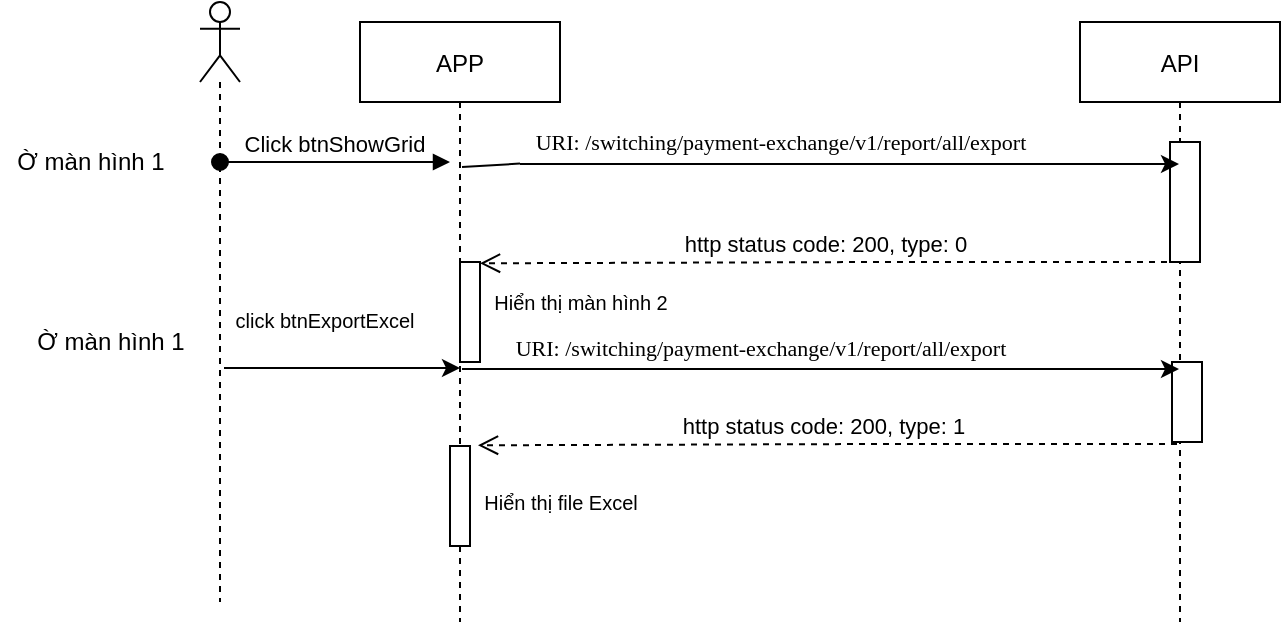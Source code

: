 <mxfile version="18.0.6" type="github" pages="3">
  <diagram id="kgpKYQtTHZ0yAKxKKP6v" name="Page-1">
    <mxGraphModel dx="1422" dy="762" grid="1" gridSize="10" guides="1" tooltips="1" connect="1" arrows="1" fold="1" page="1" pageScale="1" pageWidth="850" pageHeight="1100" math="0" shadow="0">
      <root>
        <mxCell id="0" />
        <mxCell id="1" parent="0" />
        <mxCell id="3nuBFxr9cyL0pnOWT2aG-1" value="APP" style="shape=umlLifeline;perimeter=lifelinePerimeter;container=1;collapsible=0;recursiveResize=0;rounded=0;shadow=0;strokeWidth=1;" parent="1" vertex="1">
          <mxGeometry x="290" y="90" width="100" height="300" as="geometry" />
        </mxCell>
        <mxCell id="3nuBFxr9cyL0pnOWT2aG-4" value="" style="points=[];perimeter=orthogonalPerimeter;rounded=0;shadow=0;strokeWidth=1;" parent="3nuBFxr9cyL0pnOWT2aG-1" vertex="1">
          <mxGeometry x="50" y="120" width="10" height="50" as="geometry" />
        </mxCell>
        <mxCell id="o7EJX53soIwEPVJFv9a2-25" value="" style="points=[];perimeter=orthogonalPerimeter;rounded=0;shadow=0;strokeWidth=1;" vertex="1" parent="3nuBFxr9cyL0pnOWT2aG-1">
          <mxGeometry x="45" y="212" width="10" height="50" as="geometry" />
        </mxCell>
        <mxCell id="3nuBFxr9cyL0pnOWT2aG-5" value="API" style="shape=umlLifeline;perimeter=lifelinePerimeter;container=1;collapsible=0;recursiveResize=0;rounded=0;shadow=0;strokeWidth=1;" parent="1" vertex="1">
          <mxGeometry x="650" y="90" width="100" height="300" as="geometry" />
        </mxCell>
        <mxCell id="3nuBFxr9cyL0pnOWT2aG-6" value="" style="points=[];perimeter=orthogonalPerimeter;rounded=0;shadow=0;strokeWidth=1;" parent="3nuBFxr9cyL0pnOWT2aG-5" vertex="1">
          <mxGeometry x="45" y="60" width="15" height="60" as="geometry" />
        </mxCell>
        <mxCell id="o7EJX53soIwEPVJFv9a2-16" value="" style="points=[];perimeter=orthogonalPerimeter;rounded=0;shadow=0;strokeWidth=1;" vertex="1" parent="3nuBFxr9cyL0pnOWT2aG-5">
          <mxGeometry x="46" y="170" width="15" height="40" as="geometry" />
        </mxCell>
        <mxCell id="o7EJX53soIwEPVJFv9a2-2" value="" style="shape=umlLifeline;participant=umlActor;perimeter=lifelinePerimeter;whiteSpace=wrap;html=1;container=1;collapsible=0;recursiveResize=0;verticalAlign=top;spacingTop=36;outlineConnect=0;" vertex="1" parent="1">
          <mxGeometry x="210" y="80" width="20" height="300" as="geometry" />
        </mxCell>
        <mxCell id="3nuBFxr9cyL0pnOWT2aG-3" value="Click btnShowGrid" style="verticalAlign=bottom;startArrow=oval;endArrow=block;startSize=8;shadow=0;strokeWidth=1;" parent="1" edge="1" source="o7EJX53soIwEPVJFv9a2-2">
          <mxGeometry relative="1" as="geometry">
            <mxPoint x="275" y="160" as="sourcePoint" />
            <mxPoint x="335" y="160" as="targetPoint" />
            <Array as="points">
              <mxPoint x="280" y="160" />
            </Array>
          </mxGeometry>
        </mxCell>
        <mxCell id="o7EJX53soIwEPVJFv9a2-4" value="Ờ màn hình 1" style="text;html=1;align=center;verticalAlign=middle;resizable=0;points=[];autosize=1;strokeColor=none;fillColor=none;" vertex="1" parent="1">
          <mxGeometry x="110" y="150" width="90" height="20" as="geometry" />
        </mxCell>
        <mxCell id="3nuBFxr9cyL0pnOWT2aG-10" value="http status code: 200, type: 0 " style="verticalAlign=bottom;endArrow=open;dashed=1;endSize=8;shadow=0;strokeWidth=1;entryX=1;entryY=0.013;entryDx=0;entryDy=0;entryPerimeter=0;" parent="1" source="3nuBFxr9cyL0pnOWT2aG-5" target="3nuBFxr9cyL0pnOWT2aG-4" edge="1">
          <mxGeometry relative="1" as="geometry">
            <mxPoint x="410" y="267" as="targetPoint" />
            <Array as="points">
              <mxPoint x="550" y="210" />
            </Array>
          </mxGeometry>
        </mxCell>
        <mxCell id="o7EJX53soIwEPVJFv9a2-7" value="&lt;font style=&quot;font-size: 10px;&quot;&gt;Hiển thị màn hình 2&lt;/font&gt;" style="text;html=1;align=center;verticalAlign=middle;resizable=0;points=[];autosize=1;strokeColor=none;fillColor=none;" vertex="1" parent="1">
          <mxGeometry x="350" y="220" width="100" height="20" as="geometry" />
        </mxCell>
        <mxCell id="o7EJX53soIwEPVJFv9a2-10" value="click btnExportExcel" style="text;html=1;align=center;verticalAlign=middle;resizable=0;points=[];autosize=1;strokeColor=none;fillColor=none;fontSize=10;" vertex="1" parent="1">
          <mxGeometry x="222" y="229" width="100" height="20" as="geometry" />
        </mxCell>
        <mxCell id="o7EJX53soIwEPVJFv9a2-14" value="" style="endArrow=classic;html=1;rounded=0;fontSize=10;exitX=0;exitY=1.05;exitDx=0;exitDy=0;exitPerimeter=0;" edge="1" parent="1">
          <mxGeometry width="50" height="50" relative="1" as="geometry">
            <mxPoint x="222" y="263" as="sourcePoint" />
            <mxPoint x="340" y="263" as="targetPoint" />
          </mxGeometry>
        </mxCell>
        <mxCell id="o7EJX53soIwEPVJFv9a2-17" value="Ờ màn hình 1" style="text;html=1;align=center;verticalAlign=middle;resizable=0;points=[];autosize=1;strokeColor=none;fillColor=none;" vertex="1" parent="1">
          <mxGeometry x="120" y="240" width="90" height="20" as="geometry" />
        </mxCell>
        <mxCell id="o7EJX53soIwEPVJFv9a2-18" value="" style="endArrow=classic;html=1;rounded=0;fontSize=10;exitX=0;exitY=1.05;exitDx=0;exitDy=0;exitPerimeter=0;startArrow=none;" edge="1" parent="1" source="o7EJX53soIwEPVJFv9a2-21" target="3nuBFxr9cyL0pnOWT2aG-5">
          <mxGeometry width="50" height="50" relative="1" as="geometry">
            <mxPoint x="341" y="159.5" as="sourcePoint" />
            <mxPoint x="459" y="159.5" as="targetPoint" />
          </mxGeometry>
        </mxCell>
        <mxCell id="o7EJX53soIwEPVJFv9a2-19" value="" style="endArrow=classic;html=1;rounded=0;fontSize=10;exitX=0;exitY=1.05;exitDx=0;exitDy=0;exitPerimeter=0;" edge="1" parent="1">
          <mxGeometry width="50" height="50" relative="1" as="geometry">
            <mxPoint x="341" y="263.5" as="sourcePoint" />
            <mxPoint x="699.5" y="263.5" as="targetPoint" />
          </mxGeometry>
        </mxCell>
        <mxCell id="o7EJX53soIwEPVJFv9a2-20" value="&lt;span style=&quot;font-family: &amp;quot;Times New Roman&amp;quot;, serif;&quot;&gt;&lt;font style=&quot;font-size: 11px;&quot;&gt;URI: /switching/payment-exchange/v1/report/all/export&lt;/font&gt;&lt;/span&gt;" style="text;html=1;align=center;verticalAlign=middle;resizable=0;points=[];autosize=1;strokeColor=none;fillColor=none;fontSize=10;" vertex="1" parent="1">
          <mxGeometry x="360" y="243" width="260" height="20" as="geometry" />
        </mxCell>
        <mxCell id="o7EJX53soIwEPVJFv9a2-21" value="&lt;span style=&quot;font-family: &amp;quot;Times New Roman&amp;quot;, serif;&quot;&gt;&lt;font style=&quot;font-size: 11px;&quot;&gt;URI: /switching/payment-exchange/v1/report/all/export&lt;/font&gt;&lt;/span&gt;" style="text;html=1;align=center;verticalAlign=middle;resizable=0;points=[];autosize=1;strokeColor=none;fillColor=none;fontSize=10;" vertex="1" parent="1">
          <mxGeometry x="370" y="140" width="260" height="20" as="geometry" />
        </mxCell>
        <mxCell id="o7EJX53soIwEPVJFv9a2-22" value="" style="endArrow=none;html=1;rounded=0;fontSize=10;exitX=0;exitY=1.05;exitDx=0;exitDy=0;exitPerimeter=0;" edge="1" parent="1">
          <mxGeometry width="50" height="50" relative="1" as="geometry">
            <mxPoint x="341" y="162.5" as="sourcePoint" />
            <mxPoint x="370" y="160.767" as="targetPoint" />
          </mxGeometry>
        </mxCell>
        <mxCell id="o7EJX53soIwEPVJFv9a2-23" value="http status code: 200, type: 1 " style="verticalAlign=bottom;endArrow=open;dashed=1;endSize=8;shadow=0;strokeWidth=1;entryX=1;entryY=0.013;entryDx=0;entryDy=0;entryPerimeter=0;" edge="1" parent="1">
          <mxGeometry relative="1" as="geometry">
            <mxPoint x="349" y="301.65" as="targetPoint" />
            <mxPoint x="698.5" y="301" as="sourcePoint" />
            <Array as="points">
              <mxPoint x="549" y="301" />
            </Array>
          </mxGeometry>
        </mxCell>
        <mxCell id="o7EJX53soIwEPVJFv9a2-26" value="&lt;span style=&quot;font-size: 10px;&quot;&gt;Hiển thị file Excel&lt;/span&gt;" style="text;html=1;align=center;verticalAlign=middle;resizable=0;points=[];autosize=1;strokeColor=none;fillColor=none;" vertex="1" parent="1">
          <mxGeometry x="345" y="320" width="90" height="20" as="geometry" />
        </mxCell>
      </root>
    </mxGraphModel>
  </diagram>
  <diagram name="Copy of Page-1" id="rThtkuItFWvPmFTYsArK">
    <mxGraphModel dx="1422" dy="762" grid="1" gridSize="10" guides="1" tooltips="1" connect="1" arrows="1" fold="1" page="1" pageScale="1" pageWidth="850" pageHeight="1100" math="0" shadow="0">
      <root>
        <mxCell id="5rWed0gyWzJTtdcCPDwX-0" />
        <mxCell id="5rWed0gyWzJTtdcCPDwX-1" parent="5rWed0gyWzJTtdcCPDwX-0" />
        <mxCell id="5rWed0gyWzJTtdcCPDwX-2" value="APP" style="shape=umlLifeline;perimeter=lifelinePerimeter;container=1;collapsible=0;recursiveResize=0;rounded=0;shadow=0;strokeWidth=1;" vertex="1" parent="5rWed0gyWzJTtdcCPDwX-1">
          <mxGeometry x="290" y="91" width="100" height="390" as="geometry" />
        </mxCell>
        <mxCell id="5rWed0gyWzJTtdcCPDwX-3" value="" style="points=[];perimeter=orthogonalPerimeter;rounded=0;shadow=0;strokeWidth=1;" vertex="1" parent="5rWed0gyWzJTtdcCPDwX-2">
          <mxGeometry x="48" y="120" width="10" height="50" as="geometry" />
        </mxCell>
        <mxCell id="5rWed0gyWzJTtdcCPDwX-4" value="" style="points=[];perimeter=orthogonalPerimeter;rounded=0;shadow=0;strokeWidth=1;" vertex="1" parent="5rWed0gyWzJTtdcCPDwX-2">
          <mxGeometry x="45" y="212" width="10" height="58" as="geometry" />
        </mxCell>
        <mxCell id="-F1qOcbA_rAxNwIiu7Zt-2" value="" style="endArrow=classic;html=1;rounded=0;fontSize=10;exitX=0;exitY=1.05;exitDx=0;exitDy=0;exitPerimeter=0;" edge="1" parent="5rWed0gyWzJTtdcCPDwX-2">
          <mxGeometry width="50" height="50" relative="1" as="geometry">
            <mxPoint x="-63" y="270" as="sourcePoint" />
            <mxPoint x="55" y="270" as="targetPoint" />
          </mxGeometry>
        </mxCell>
        <mxCell id="-F1qOcbA_rAxNwIiu7Zt-9" value="" style="points=[];perimeter=orthogonalPerimeter;rounded=0;shadow=0;strokeWidth=1;" vertex="1" parent="5rWed0gyWzJTtdcCPDwX-2">
          <mxGeometry x="44" y="309" width="10" height="58" as="geometry" />
        </mxCell>
        <mxCell id="5rWed0gyWzJTtdcCPDwX-5" value="API" style="shape=umlLifeline;perimeter=lifelinePerimeter;container=1;collapsible=0;recursiveResize=0;rounded=0;shadow=0;strokeWidth=1;" vertex="1" parent="5rWed0gyWzJTtdcCPDwX-1">
          <mxGeometry x="650" y="90" width="100" height="390" as="geometry" />
        </mxCell>
        <mxCell id="5rWed0gyWzJTtdcCPDwX-6" value="" style="points=[];perimeter=orthogonalPerimeter;rounded=0;shadow=0;strokeWidth=1;" vertex="1" parent="5rWed0gyWzJTtdcCPDwX-5">
          <mxGeometry x="45" y="60" width="15" height="60" as="geometry" />
        </mxCell>
        <mxCell id="5rWed0gyWzJTtdcCPDwX-7" value="" style="points=[];perimeter=orthogonalPerimeter;rounded=0;shadow=0;strokeWidth=1;" vertex="1" parent="5rWed0gyWzJTtdcCPDwX-5">
          <mxGeometry x="46" y="170" width="15" height="40" as="geometry" />
        </mxCell>
        <mxCell id="-F1qOcbA_rAxNwIiu7Zt-7" value="" style="points=[];perimeter=orthogonalPerimeter;rounded=0;shadow=0;strokeWidth=1;" vertex="1" parent="5rWed0gyWzJTtdcCPDwX-5">
          <mxGeometry x="45" y="270" width="15" height="40" as="geometry" />
        </mxCell>
        <mxCell id="5rWed0gyWzJTtdcCPDwX-8" value="" style="shape=umlLifeline;participant=umlActor;perimeter=lifelinePerimeter;whiteSpace=wrap;html=1;container=1;collapsible=0;recursiveResize=0;verticalAlign=top;spacingTop=36;outlineConnect=0;" vertex="1" parent="5rWed0gyWzJTtdcCPDwX-1">
          <mxGeometry x="210" y="80" width="20" height="400" as="geometry" />
        </mxCell>
        <mxCell id="5rWed0gyWzJTtdcCPDwX-9" value="Click btnUploadFile" style="verticalAlign=bottom;startArrow=oval;endArrow=block;startSize=8;shadow=0;strokeWidth=1;" edge="1" parent="5rWed0gyWzJTtdcCPDwX-1" source="5rWed0gyWzJTtdcCPDwX-8">
          <mxGeometry relative="1" as="geometry">
            <mxPoint x="275" y="160" as="sourcePoint" />
            <mxPoint x="335" y="160" as="targetPoint" />
            <Array as="points">
              <mxPoint x="280" y="160" />
            </Array>
          </mxGeometry>
        </mxCell>
        <mxCell id="5rWed0gyWzJTtdcCPDwX-10" value="Ờ màn hình 1" style="text;html=1;align=center;verticalAlign=middle;resizable=0;points=[];autosize=1;strokeColor=none;fillColor=none;" vertex="1" parent="5rWed0gyWzJTtdcCPDwX-1">
          <mxGeometry x="110" y="150" width="90" height="20" as="geometry" />
        </mxCell>
        <mxCell id="5rWed0gyWzJTtdcCPDwX-11" value="http status code: 200 " style="verticalAlign=bottom;endArrow=open;dashed=1;endSize=8;shadow=0;strokeWidth=1;entryX=1;entryY=0.013;entryDx=0;entryDy=0;entryPerimeter=0;" edge="1" parent="5rWed0gyWzJTtdcCPDwX-1" source="5rWed0gyWzJTtdcCPDwX-5" target="5rWed0gyWzJTtdcCPDwX-3">
          <mxGeometry relative="1" as="geometry">
            <mxPoint x="410" y="267" as="targetPoint" />
            <Array as="points">
              <mxPoint x="550" y="210" />
            </Array>
          </mxGeometry>
        </mxCell>
        <mxCell id="5rWed0gyWzJTtdcCPDwX-12" value="&lt;font style=&quot;font-size: 10px;&quot;&gt;TB KQ upload thành công&lt;/font&gt;" style="text;html=1;align=center;verticalAlign=middle;resizable=0;points=[];autosize=1;strokeColor=none;fillColor=none;" vertex="1" parent="5rWed0gyWzJTtdcCPDwX-1">
          <mxGeometry x="351" y="220" width="130" height="20" as="geometry" />
        </mxCell>
        <mxCell id="5rWed0gyWzJTtdcCPDwX-13" value="click btnExportFile" style="text;html=1;align=center;verticalAlign=middle;resizable=0;points=[];autosize=1;strokeColor=none;fillColor=none;fontSize=10;" vertex="1" parent="5rWed0gyWzJTtdcCPDwX-1">
          <mxGeometry x="222" y="229" width="100" height="20" as="geometry" />
        </mxCell>
        <mxCell id="5rWed0gyWzJTtdcCPDwX-14" value="" style="endArrow=classic;html=1;rounded=0;fontSize=10;exitX=0;exitY=1.05;exitDx=0;exitDy=0;exitPerimeter=0;" edge="1" parent="5rWed0gyWzJTtdcCPDwX-1">
          <mxGeometry width="50" height="50" relative="1" as="geometry">
            <mxPoint x="222" y="263" as="sourcePoint" />
            <mxPoint x="340" y="263" as="targetPoint" />
          </mxGeometry>
        </mxCell>
        <mxCell id="5rWed0gyWzJTtdcCPDwX-15" value="Ờ màn hình 1" style="text;html=1;align=center;verticalAlign=middle;resizable=0;points=[];autosize=1;strokeColor=none;fillColor=none;" vertex="1" parent="5rWed0gyWzJTtdcCPDwX-1">
          <mxGeometry x="120" y="240" width="90" height="20" as="geometry" />
        </mxCell>
        <mxCell id="5rWed0gyWzJTtdcCPDwX-16" value="" style="endArrow=classic;html=1;rounded=0;fontSize=10;exitX=0;exitY=1.05;exitDx=0;exitDy=0;exitPerimeter=0;startArrow=none;" edge="1" parent="5rWed0gyWzJTtdcCPDwX-1" source="5rWed0gyWzJTtdcCPDwX-19" target="5rWed0gyWzJTtdcCPDwX-5">
          <mxGeometry width="50" height="50" relative="1" as="geometry">
            <mxPoint x="341" y="159.5" as="sourcePoint" />
            <mxPoint x="459" y="159.5" as="targetPoint" />
          </mxGeometry>
        </mxCell>
        <mxCell id="5rWed0gyWzJTtdcCPDwX-17" value="" style="endArrow=classic;html=1;rounded=0;fontSize=10;exitX=0;exitY=1.05;exitDx=0;exitDy=0;exitPerimeter=0;" edge="1" parent="5rWed0gyWzJTtdcCPDwX-1">
          <mxGeometry width="50" height="50" relative="1" as="geometry">
            <mxPoint x="341" y="263.5" as="sourcePoint" />
            <mxPoint x="699.5" y="263.5" as="targetPoint" />
          </mxGeometry>
        </mxCell>
        <mxCell id="5rWed0gyWzJTtdcCPDwX-18" value="&lt;font style=&quot;font-size: 12px;&quot;&gt;&lt;span style=&quot;font-family: &amp;quot;Times New Roman&amp;quot;, serif;&quot;&gt;&lt;font style=&quot;font-size: 12px;&quot;&gt;URI:&amp;nbsp;&lt;/font&gt;&lt;/span&gt;&lt;span style=&quot;font-family: &amp;quot;Times New Roman&amp;quot;, serif;&quot;&gt;/switching/payment-exchange/v1/report/export&lt;/span&gt;&lt;/font&gt;" style="text;html=1;align=center;verticalAlign=middle;resizable=0;points=[];autosize=1;strokeColor=none;fillColor=none;fontSize=10;" vertex="1" parent="5rWed0gyWzJTtdcCPDwX-1">
          <mxGeometry x="362" y="243" width="270" height="20" as="geometry" />
        </mxCell>
        <mxCell id="5rWed0gyWzJTtdcCPDwX-19" value="&lt;font style=&quot;font-size: 12px;&quot;&gt;&lt;span style=&quot;font-family: &amp;quot;Times New Roman&amp;quot;, serif;&quot;&gt;&lt;font style=&quot;font-size: 12px;&quot;&gt;URI:&amp;nbsp;&lt;/font&gt;&lt;/span&gt;&lt;span style=&quot;font-family: &amp;quot;Times New Roman&amp;quot;, serif;&quot;&gt;/switching/payment-exchange/v1/report/upload&lt;/span&gt;&lt;/font&gt;" style="text;html=1;align=center;verticalAlign=middle;resizable=0;points=[];autosize=1;strokeColor=none;fillColor=none;fontSize=10;" vertex="1" parent="5rWed0gyWzJTtdcCPDwX-1">
          <mxGeometry x="369" y="140" width="270" height="20" as="geometry" />
        </mxCell>
        <mxCell id="5rWed0gyWzJTtdcCPDwX-20" value="" style="endArrow=none;html=1;rounded=0;fontSize=10;exitX=0;exitY=1.05;exitDx=0;exitDy=0;exitPerimeter=0;" edge="1" parent="5rWed0gyWzJTtdcCPDwX-1">
          <mxGeometry width="50" height="50" relative="1" as="geometry">
            <mxPoint x="341" y="162.5" as="sourcePoint" />
            <mxPoint x="370" y="160.767" as="targetPoint" />
          </mxGeometry>
        </mxCell>
        <mxCell id="5rWed0gyWzJTtdcCPDwX-21" value="http status code: 200," style="verticalAlign=bottom;endArrow=open;dashed=1;endSize=8;shadow=0;strokeWidth=1;entryX=0.5;entryY=0.536;entryDx=0;entryDy=0;entryPerimeter=0;" edge="1" parent="5rWed0gyWzJTtdcCPDwX-1" target="5rWed0gyWzJTtdcCPDwX-2">
          <mxGeometry relative="1" as="geometry">
            <mxPoint x="349" y="301.65" as="targetPoint" />
            <mxPoint x="698.5" y="301" as="sourcePoint" />
            <Array as="points">
              <mxPoint x="549" y="301" />
            </Array>
          </mxGeometry>
        </mxCell>
        <mxCell id="5rWed0gyWzJTtdcCPDwX-22" value="&lt;span style=&quot;font-size: 10px;&quot;&gt;Hiển thị thông báo export thành công&lt;/span&gt;" style="text;html=1;align=center;verticalAlign=middle;resizable=0;points=[];autosize=1;strokeColor=none;fillColor=none;" vertex="1" parent="5rWed0gyWzJTtdcCPDwX-1">
          <mxGeometry x="340" y="320" width="180" height="20" as="geometry" />
        </mxCell>
        <mxCell id="-F1qOcbA_rAxNwIiu7Zt-0" value="doCheckData" style="text;html=1;align=center;verticalAlign=middle;resizable=0;points=[];autosize=1;strokeColor=none;fillColor=none;fontSize=12;fontColor=#000000;" vertex="1" parent="5rWed0gyWzJTtdcCPDwX-1">
          <mxGeometry x="710" y="160" width="90" height="20" as="geometry" />
        </mxCell>
        <mxCell id="-F1qOcbA_rAxNwIiu7Zt-1" value="Ờ màn hình 1" style="text;html=1;align=center;verticalAlign=middle;resizable=0;points=[];autosize=1;strokeColor=none;fillColor=none;" vertex="1" parent="5rWed0gyWzJTtdcCPDwX-1">
          <mxGeometry x="120" y="380" width="90" height="20" as="geometry" />
        </mxCell>
        <mxCell id="-F1qOcbA_rAxNwIiu7Zt-4" value="&lt;font style=&quot;font-size: 12px;&quot;&gt;&lt;font style=&quot;font-size: 12px;&quot;&gt;&lt;span style=&quot;font-family: &amp;quot;Times New Roman&amp;quot;, serif;&quot;&gt;&lt;font style=&quot;font-size: 12px;&quot;&gt;URI:&amp;nbsp;&lt;/font&gt;&lt;/span&gt;&lt;/font&gt;&lt;span style=&quot;font-family: &amp;quot;Times New Roman&amp;quot;, serif;&quot;&gt;/switching/payment-exchange/v1/report/update&lt;/span&gt;&lt;/font&gt;" style="text;html=1;align=center;verticalAlign=middle;resizable=0;points=[];autosize=1;strokeColor=none;fillColor=none;fontSize=10;" vertex="1" parent="5rWed0gyWzJTtdcCPDwX-1">
          <mxGeometry x="354" y="343" width="270" height="20" as="geometry" />
        </mxCell>
        <mxCell id="-F1qOcbA_rAxNwIiu7Zt-5" value="" style="endArrow=classic;html=1;rounded=0;fontSize=10;exitX=0;exitY=1.05;exitDx=0;exitDy=0;exitPerimeter=0;" edge="1" parent="5rWed0gyWzJTtdcCPDwX-1">
          <mxGeometry width="50" height="50" relative="1" as="geometry">
            <mxPoint x="340" y="363" as="sourcePoint" />
            <mxPoint x="698.5" y="363" as="targetPoint" />
          </mxGeometry>
        </mxCell>
        <mxCell id="-F1qOcbA_rAxNwIiu7Zt-6" value="doCheckStatus" style="text;html=1;align=center;verticalAlign=middle;resizable=0;points=[];autosize=1;strokeColor=none;fillColor=none;fontSize=12;fontColor=#000000;" vertex="1" parent="5rWed0gyWzJTtdcCPDwX-1">
          <mxGeometry x="705" y="363" width="100" height="20" as="geometry" />
        </mxCell>
        <mxCell id="-F1qOcbA_rAxNwIiu7Zt-8" value="http status code: 200, HTCM: HTCM00000 " style="verticalAlign=bottom;endArrow=open;dashed=1;endSize=8;shadow=0;strokeWidth=1;entryX=0.49;entryY=0.792;entryDx=0;entryDy=0;entryPerimeter=0;" edge="1" parent="5rWed0gyWzJTtdcCPDwX-1" target="5rWed0gyWzJTtdcCPDwX-2">
          <mxGeometry relative="1" as="geometry">
            <mxPoint x="350" y="400.65" as="targetPoint" />
            <mxPoint x="699.5" y="400" as="sourcePoint" />
            <Array as="points">
              <mxPoint x="550" y="400" />
            </Array>
          </mxGeometry>
        </mxCell>
        <mxCell id="-F1qOcbA_rAxNwIiu7Zt-10" value="&lt;span style=&quot;color: rgb(0, 0, 0); font-family: Helvetica; font-size: 10px; font-style: normal; font-variant-ligatures: normal; font-variant-caps: normal; font-weight: 400; letter-spacing: normal; orphans: 2; text-align: center; text-indent: 0px; text-transform: none; widows: 2; word-spacing: 0px; -webkit-text-stroke-width: 0px; background-color: rgb(248, 249, 250); text-decoration-thickness: initial; text-decoration-style: initial; text-decoration-color: initial; float: none; display: inline !important;&quot;&gt;TB cập nhật thành công&lt;/span&gt;" style="text;whiteSpace=wrap;html=1;fontSize=12;fontColor=#000000;" vertex="1" parent="5rWed0gyWzJTtdcCPDwX-1">
          <mxGeometry x="350" y="420" width="190" height="30" as="geometry" />
        </mxCell>
      </root>
    </mxGraphModel>
  </diagram>
  <diagram name="Copy of Copy of Page-1" id="67ynsD6MxtGLwxqYdTnF">
    <mxGraphModel dx="1422" dy="762" grid="1" gridSize="10" guides="1" tooltips="1" connect="1" arrows="1" fold="1" page="1" pageScale="1" pageWidth="850" pageHeight="1100" math="0" shadow="0">
      <root>
        <mxCell id="Rp1lkKeMAFYRvJQN9EwM-0" />
        <mxCell id="Rp1lkKeMAFYRvJQN9EwM-1" parent="Rp1lkKeMAFYRvJQN9EwM-0" />
        <mxCell id="Rp1lkKeMAFYRvJQN9EwM-2" value="APP" style="shape=umlLifeline;perimeter=lifelinePerimeter;container=1;collapsible=0;recursiveResize=0;rounded=0;shadow=0;strokeWidth=1;" vertex="1" parent="Rp1lkKeMAFYRvJQN9EwM-1">
          <mxGeometry x="290" y="91" width="100" height="390" as="geometry" />
        </mxCell>
        <mxCell id="Rp1lkKeMAFYRvJQN9EwM-3" value="" style="points=[];perimeter=orthogonalPerimeter;rounded=0;shadow=0;strokeWidth=1;" vertex="1" parent="Rp1lkKeMAFYRvJQN9EwM-2">
          <mxGeometry x="48" y="120" width="10" height="50" as="geometry" />
        </mxCell>
        <mxCell id="Rp1lkKeMAFYRvJQN9EwM-4" value="" style="points=[];perimeter=orthogonalPerimeter;rounded=0;shadow=0;strokeWidth=1;" vertex="1" parent="Rp1lkKeMAFYRvJQN9EwM-2">
          <mxGeometry x="45" y="212" width="10" height="58" as="geometry" />
        </mxCell>
        <mxCell id="Rp1lkKeMAFYRvJQN9EwM-5" value="" style="endArrow=classic;html=1;rounded=0;fontSize=10;exitX=0;exitY=1.05;exitDx=0;exitDy=0;exitPerimeter=0;" edge="1" parent="Rp1lkKeMAFYRvJQN9EwM-2">
          <mxGeometry width="50" height="50" relative="1" as="geometry">
            <mxPoint x="-63" y="270" as="sourcePoint" />
            <mxPoint x="55" y="270" as="targetPoint" />
          </mxGeometry>
        </mxCell>
        <mxCell id="Rp1lkKeMAFYRvJQN9EwM-6" value="" style="points=[];perimeter=orthogonalPerimeter;rounded=0;shadow=0;strokeWidth=1;" vertex="1" parent="Rp1lkKeMAFYRvJQN9EwM-2">
          <mxGeometry x="44" y="309" width="10" height="58" as="geometry" />
        </mxCell>
        <mxCell id="Rp1lkKeMAFYRvJQN9EwM-7" value="API" style="shape=umlLifeline;perimeter=lifelinePerimeter;container=1;collapsible=0;recursiveResize=0;rounded=0;shadow=0;strokeWidth=1;" vertex="1" parent="Rp1lkKeMAFYRvJQN9EwM-1">
          <mxGeometry x="650" y="90" width="100" height="390" as="geometry" />
        </mxCell>
        <mxCell id="Rp1lkKeMAFYRvJQN9EwM-8" value="" style="points=[];perimeter=orthogonalPerimeter;rounded=0;shadow=0;strokeWidth=1;" vertex="1" parent="Rp1lkKeMAFYRvJQN9EwM-7">
          <mxGeometry x="45" y="60" width="15" height="60" as="geometry" />
        </mxCell>
        <mxCell id="Rp1lkKeMAFYRvJQN9EwM-9" value="" style="points=[];perimeter=orthogonalPerimeter;rounded=0;shadow=0;strokeWidth=1;" vertex="1" parent="Rp1lkKeMAFYRvJQN9EwM-7">
          <mxGeometry x="46" y="170" width="15" height="40" as="geometry" />
        </mxCell>
        <mxCell id="Rp1lkKeMAFYRvJQN9EwM-10" value="" style="points=[];perimeter=orthogonalPerimeter;rounded=0;shadow=0;strokeWidth=1;" vertex="1" parent="Rp1lkKeMAFYRvJQN9EwM-7">
          <mxGeometry x="45" y="270" width="15" height="40" as="geometry" />
        </mxCell>
        <mxCell id="Rp1lkKeMAFYRvJQN9EwM-11" value="" style="shape=umlLifeline;participant=umlActor;perimeter=lifelinePerimeter;whiteSpace=wrap;html=1;container=1;collapsible=0;recursiveResize=0;verticalAlign=top;spacingTop=36;outlineConnect=0;" vertex="1" parent="Rp1lkKeMAFYRvJQN9EwM-1">
          <mxGeometry x="210" y="80" width="20" height="400" as="geometry" />
        </mxCell>
        <mxCell id="Rp1lkKeMAFYRvJQN9EwM-12" value="Click btnUploadFile" style="verticalAlign=bottom;startArrow=oval;endArrow=block;startSize=8;shadow=0;strokeWidth=1;" edge="1" parent="Rp1lkKeMAFYRvJQN9EwM-1" source="Rp1lkKeMAFYRvJQN9EwM-11">
          <mxGeometry relative="1" as="geometry">
            <mxPoint x="275" y="160" as="sourcePoint" />
            <mxPoint x="335" y="160" as="targetPoint" />
            <Array as="points">
              <mxPoint x="280" y="160" />
            </Array>
          </mxGeometry>
        </mxCell>
        <mxCell id="Rp1lkKeMAFYRvJQN9EwM-13" value="Ờ màn hình 1" style="text;html=1;align=center;verticalAlign=middle;resizable=0;points=[];autosize=1;strokeColor=none;fillColor=none;" vertex="1" parent="Rp1lkKeMAFYRvJQN9EwM-1">
          <mxGeometry x="110" y="150" width="90" height="20" as="geometry" />
        </mxCell>
        <mxCell id="Rp1lkKeMAFYRvJQN9EwM-14" value="http status code: 200 " style="verticalAlign=bottom;endArrow=open;dashed=1;endSize=8;shadow=0;strokeWidth=1;entryX=1;entryY=0.013;entryDx=0;entryDy=0;entryPerimeter=0;" edge="1" parent="Rp1lkKeMAFYRvJQN9EwM-1" source="Rp1lkKeMAFYRvJQN9EwM-7" target="Rp1lkKeMAFYRvJQN9EwM-3">
          <mxGeometry relative="1" as="geometry">
            <mxPoint x="410" y="267" as="targetPoint" />
            <Array as="points">
              <mxPoint x="550" y="210" />
            </Array>
          </mxGeometry>
        </mxCell>
        <mxCell id="Rp1lkKeMAFYRvJQN9EwM-15" value="&lt;font style=&quot;font-size: 10px;&quot;&gt;TB KQ upload thành công&lt;/font&gt;" style="text;html=1;align=center;verticalAlign=middle;resizable=0;points=[];autosize=1;strokeColor=none;fillColor=none;" vertex="1" parent="Rp1lkKeMAFYRvJQN9EwM-1">
          <mxGeometry x="351" y="220" width="130" height="20" as="geometry" />
        </mxCell>
        <mxCell id="Rp1lkKeMAFYRvJQN9EwM-16" value="click btnExportFile" style="text;html=1;align=center;verticalAlign=middle;resizable=0;points=[];autosize=1;strokeColor=none;fillColor=none;fontSize=10;" vertex="1" parent="Rp1lkKeMAFYRvJQN9EwM-1">
          <mxGeometry x="222" y="229" width="100" height="20" as="geometry" />
        </mxCell>
        <mxCell id="Rp1lkKeMAFYRvJQN9EwM-17" value="" style="endArrow=classic;html=1;rounded=0;fontSize=10;exitX=0;exitY=1.05;exitDx=0;exitDy=0;exitPerimeter=0;" edge="1" parent="Rp1lkKeMAFYRvJQN9EwM-1">
          <mxGeometry width="50" height="50" relative="1" as="geometry">
            <mxPoint x="222" y="263" as="sourcePoint" />
            <mxPoint x="340" y="263" as="targetPoint" />
          </mxGeometry>
        </mxCell>
        <mxCell id="Rp1lkKeMAFYRvJQN9EwM-18" value="Ờ màn hình 1" style="text;html=1;align=center;verticalAlign=middle;resizable=0;points=[];autosize=1;strokeColor=none;fillColor=none;" vertex="1" parent="Rp1lkKeMAFYRvJQN9EwM-1">
          <mxGeometry x="120" y="240" width="90" height="20" as="geometry" />
        </mxCell>
        <mxCell id="Rp1lkKeMAFYRvJQN9EwM-19" value="" style="endArrow=classic;html=1;rounded=0;fontSize=10;exitX=0;exitY=1.05;exitDx=0;exitDy=0;exitPerimeter=0;startArrow=none;" edge="1" parent="Rp1lkKeMAFYRvJQN9EwM-1" source="Rp1lkKeMAFYRvJQN9EwM-22" target="Rp1lkKeMAFYRvJQN9EwM-7">
          <mxGeometry width="50" height="50" relative="1" as="geometry">
            <mxPoint x="341" y="159.5" as="sourcePoint" />
            <mxPoint x="459" y="159.5" as="targetPoint" />
          </mxGeometry>
        </mxCell>
        <mxCell id="Rp1lkKeMAFYRvJQN9EwM-20" value="" style="endArrow=classic;html=1;rounded=0;fontSize=10;exitX=0;exitY=1.05;exitDx=0;exitDy=0;exitPerimeter=0;" edge="1" parent="Rp1lkKeMAFYRvJQN9EwM-1">
          <mxGeometry width="50" height="50" relative="1" as="geometry">
            <mxPoint x="341" y="263.5" as="sourcePoint" />
            <mxPoint x="699.5" y="263.5" as="targetPoint" />
          </mxGeometry>
        </mxCell>
        <mxCell id="Rp1lkKeMAFYRvJQN9EwM-21" value="&lt;font style=&quot;font-size: 12px;&quot;&gt;&lt;span style=&quot;font-family: &amp;quot;Times New Roman&amp;quot;, serif;&quot;&gt;&lt;font style=&quot;font-size: 12px;&quot;&gt;URI:&amp;nbsp;&lt;/font&gt;&lt;/span&gt;&lt;span style=&quot;font-family: &amp;quot;Times New Roman&amp;quot;, serif;&quot;&gt;/switching/payment-exchange/v1/report/export&lt;/span&gt;&lt;/font&gt;" style="text;html=1;align=center;verticalAlign=middle;resizable=0;points=[];autosize=1;strokeColor=none;fillColor=none;fontSize=10;" vertex="1" parent="Rp1lkKeMAFYRvJQN9EwM-1">
          <mxGeometry x="362" y="243" width="270" height="20" as="geometry" />
        </mxCell>
        <mxCell id="Rp1lkKeMAFYRvJQN9EwM-22" value="&lt;font style=&quot;font-size: 12px;&quot;&gt;&lt;span style=&quot;font-family: &amp;quot;Times New Roman&amp;quot;, serif;&quot;&gt;&lt;font style=&quot;font-size: 12px;&quot;&gt;URI:&amp;nbsp;&lt;/font&gt;&lt;/span&gt;&lt;span style=&quot;font-family: &amp;quot;Times New Roman&amp;quot;, serif;&quot;&gt;/switching/payment-exchange/v1/report/upload&lt;/span&gt;&lt;/font&gt;" style="text;html=1;align=center;verticalAlign=middle;resizable=0;points=[];autosize=1;strokeColor=none;fillColor=none;fontSize=10;" vertex="1" parent="Rp1lkKeMAFYRvJQN9EwM-1">
          <mxGeometry x="369" y="140" width="270" height="20" as="geometry" />
        </mxCell>
        <mxCell id="Rp1lkKeMAFYRvJQN9EwM-23" value="" style="endArrow=none;html=1;rounded=0;fontSize=10;exitX=0;exitY=1.05;exitDx=0;exitDy=0;exitPerimeter=0;" edge="1" parent="Rp1lkKeMAFYRvJQN9EwM-1">
          <mxGeometry width="50" height="50" relative="1" as="geometry">
            <mxPoint x="341" y="162.5" as="sourcePoint" />
            <mxPoint x="370" y="160.767" as="targetPoint" />
          </mxGeometry>
        </mxCell>
        <mxCell id="Rp1lkKeMAFYRvJQN9EwM-24" value="http status code: 200," style="verticalAlign=bottom;endArrow=open;dashed=1;endSize=8;shadow=0;strokeWidth=1;entryX=0.5;entryY=0.536;entryDx=0;entryDy=0;entryPerimeter=0;" edge="1" parent="Rp1lkKeMAFYRvJQN9EwM-1" target="Rp1lkKeMAFYRvJQN9EwM-2">
          <mxGeometry relative="1" as="geometry">
            <mxPoint x="349" y="301.65" as="targetPoint" />
            <mxPoint x="698.5" y="301" as="sourcePoint" />
            <Array as="points">
              <mxPoint x="549" y="301" />
            </Array>
          </mxGeometry>
        </mxCell>
        <mxCell id="Rp1lkKeMAFYRvJQN9EwM-25" value="&lt;span style=&quot;font-size: 10px;&quot;&gt;Hiển thị thông báo export thành công&lt;/span&gt;" style="text;html=1;align=center;verticalAlign=middle;resizable=0;points=[];autosize=1;strokeColor=none;fillColor=none;" vertex="1" parent="Rp1lkKeMAFYRvJQN9EwM-1">
          <mxGeometry x="340" y="320" width="180" height="20" as="geometry" />
        </mxCell>
        <mxCell id="Rp1lkKeMAFYRvJQN9EwM-26" value="doCheckData" style="text;html=1;align=center;verticalAlign=middle;resizable=0;points=[];autosize=1;strokeColor=none;fillColor=none;fontSize=12;fontColor=#000000;" vertex="1" parent="Rp1lkKeMAFYRvJQN9EwM-1">
          <mxGeometry x="710" y="160" width="90" height="20" as="geometry" />
        </mxCell>
        <mxCell id="Rp1lkKeMAFYRvJQN9EwM-27" value="Ờ màn hình 1" style="text;html=1;align=center;verticalAlign=middle;resizable=0;points=[];autosize=1;strokeColor=none;fillColor=none;" vertex="1" parent="Rp1lkKeMAFYRvJQN9EwM-1">
          <mxGeometry x="120" y="380" width="90" height="20" as="geometry" />
        </mxCell>
        <mxCell id="Rp1lkKeMAFYRvJQN9EwM-28" value="&lt;font style=&quot;font-size: 12px;&quot;&gt;&lt;font style=&quot;font-size: 12px;&quot;&gt;&lt;span style=&quot;font-family: &amp;quot;Times New Roman&amp;quot;, serif;&quot;&gt;&lt;font style=&quot;font-size: 12px;&quot;&gt;URI:&amp;nbsp;&lt;/font&gt;&lt;/span&gt;&lt;/font&gt;&lt;span style=&quot;font-family: &amp;quot;Times New Roman&amp;quot;, serif;&quot;&gt;/switching/payment-exchange/v1/report/update&lt;/span&gt;&lt;/font&gt;" style="text;html=1;align=center;verticalAlign=middle;resizable=0;points=[];autosize=1;strokeColor=none;fillColor=none;fontSize=10;" vertex="1" parent="Rp1lkKeMAFYRvJQN9EwM-1">
          <mxGeometry x="354" y="343" width="270" height="20" as="geometry" />
        </mxCell>
        <mxCell id="Rp1lkKeMAFYRvJQN9EwM-29" value="" style="endArrow=classic;html=1;rounded=0;fontSize=10;exitX=0;exitY=1.05;exitDx=0;exitDy=0;exitPerimeter=0;" edge="1" parent="Rp1lkKeMAFYRvJQN9EwM-1">
          <mxGeometry width="50" height="50" relative="1" as="geometry">
            <mxPoint x="340" y="363" as="sourcePoint" />
            <mxPoint x="698.5" y="363" as="targetPoint" />
          </mxGeometry>
        </mxCell>
        <mxCell id="Rp1lkKeMAFYRvJQN9EwM-30" value="doCheckStatus" style="text;html=1;align=center;verticalAlign=middle;resizable=0;points=[];autosize=1;strokeColor=none;fillColor=none;fontSize=12;fontColor=#000000;" vertex="1" parent="Rp1lkKeMAFYRvJQN9EwM-1">
          <mxGeometry x="705" y="363" width="100" height="20" as="geometry" />
        </mxCell>
        <mxCell id="Rp1lkKeMAFYRvJQN9EwM-31" value="http status code: 200, HTCM: HTCM00000 " style="verticalAlign=bottom;endArrow=open;dashed=1;endSize=8;shadow=0;strokeWidth=1;entryX=0.49;entryY=0.792;entryDx=0;entryDy=0;entryPerimeter=0;" edge="1" parent="Rp1lkKeMAFYRvJQN9EwM-1" target="Rp1lkKeMAFYRvJQN9EwM-2">
          <mxGeometry relative="1" as="geometry">
            <mxPoint x="350" y="400.65" as="targetPoint" />
            <mxPoint x="699.5" y="400" as="sourcePoint" />
            <Array as="points">
              <mxPoint x="550" y="400" />
            </Array>
          </mxGeometry>
        </mxCell>
        <mxCell id="Rp1lkKeMAFYRvJQN9EwM-32" value="&lt;span style=&quot;color: rgb(0, 0, 0); font-family: Helvetica; font-size: 10px; font-style: normal; font-variant-ligatures: normal; font-variant-caps: normal; font-weight: 400; letter-spacing: normal; orphans: 2; text-align: center; text-indent: 0px; text-transform: none; widows: 2; word-spacing: 0px; -webkit-text-stroke-width: 0px; background-color: rgb(248, 249, 250); text-decoration-thickness: initial; text-decoration-style: initial; text-decoration-color: initial; float: none; display: inline !important;&quot;&gt;TB cập nhật thành công&lt;/span&gt;" style="text;whiteSpace=wrap;html=1;fontSize=12;fontColor=#000000;" vertex="1" parent="Rp1lkKeMAFYRvJQN9EwM-1">
          <mxGeometry x="350" y="420" width="190" height="30" as="geometry" />
        </mxCell>
      </root>
    </mxGraphModel>
  </diagram>
</mxfile>
